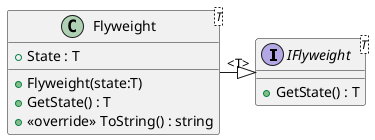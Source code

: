 @startuml
interface "IFlyweight"<T> {
    + GetState() : T
}
class "Flyweight"<T> {
    + State : T
    + Flyweight(state:T)
    + GetState() : T
    + <<override>> ToString() : string
}
"IFlyweight" "<T>" <|-L- "Flyweight"
@enduml
